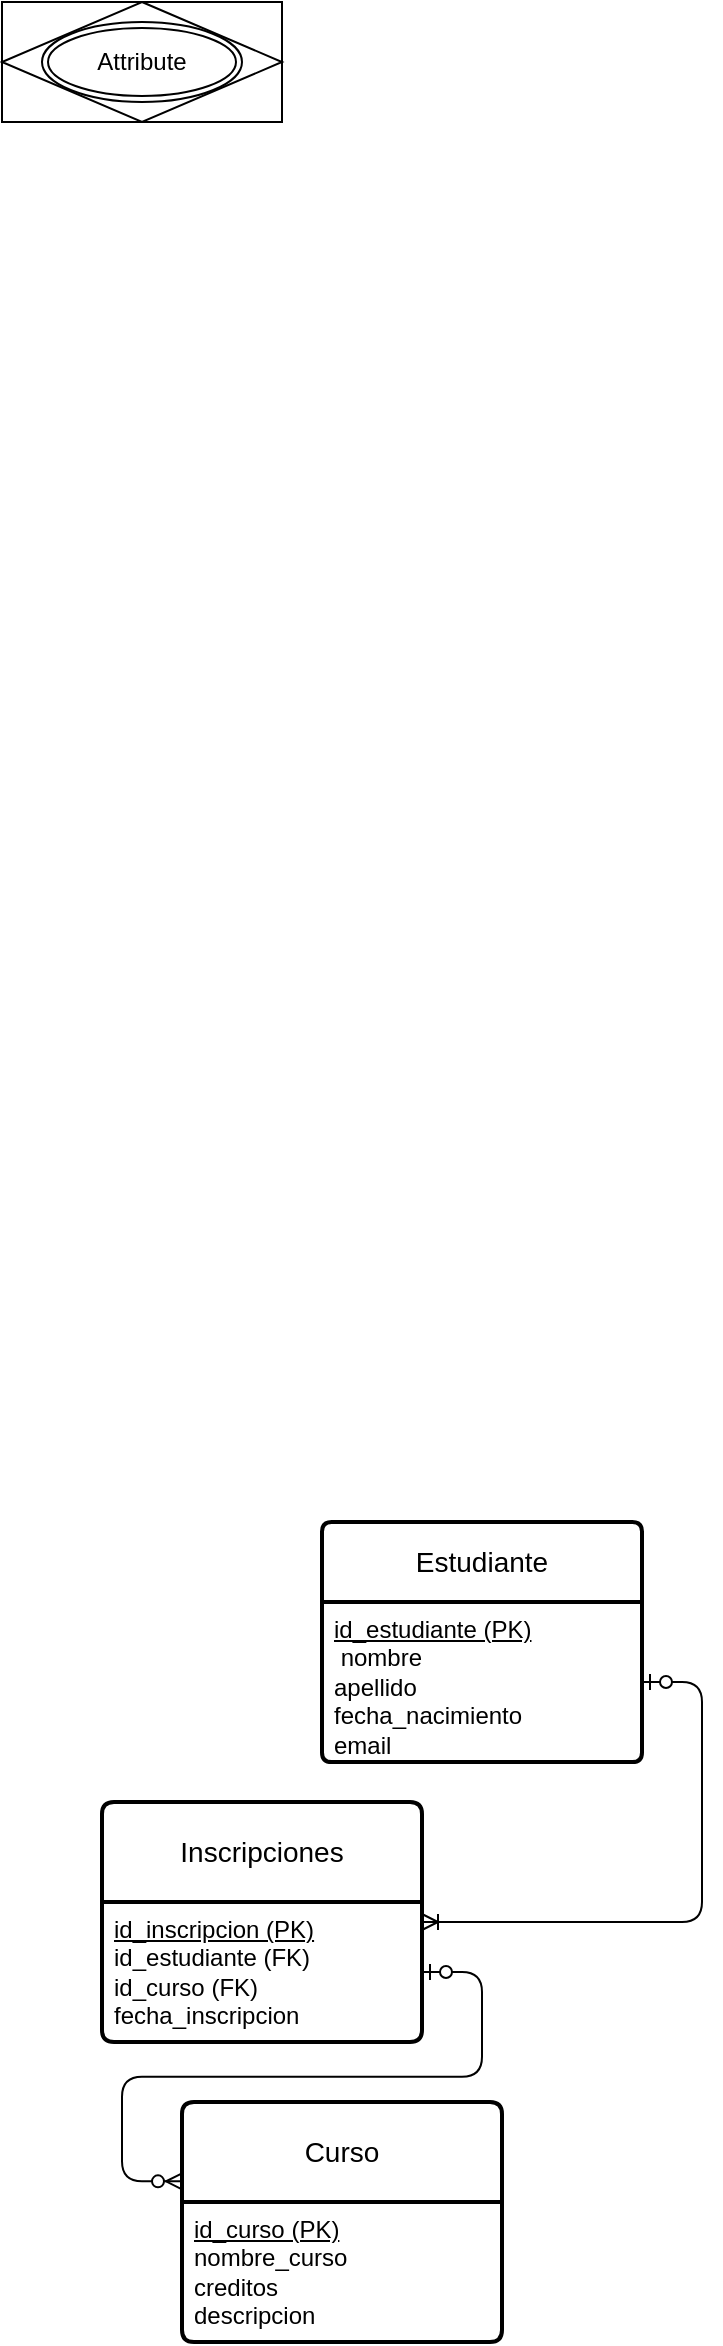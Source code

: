 <mxfile>
    <diagram id="Q_gnbKTeyiXWPWC7qA7N" name="Página-1">
        <mxGraphModel dx="356" dy="227" grid="1" gridSize="10" guides="1" tooltips="1" connect="1" arrows="1" fold="1" page="1" pageScale="1" pageWidth="827" pageHeight="1169" math="0" shadow="0">
            <root>
                <mxCell id="0"/>
                <mxCell id="1" parent="0"/>
                <mxCell id="2" value="Associative&#xa;Entity" style="shape=associativeEntity;whiteSpace=wrap;html=1;align=center;" vertex="1" parent="1">
                    <mxGeometry x="110" y="90" width="140" height="60" as="geometry"/>
                </mxCell>
                <mxCell id="3" value="Attribute" style="ellipse;shape=doubleEllipse;margin=3;whiteSpace=wrap;html=1;align=center;" vertex="1" parent="1">
                    <mxGeometry x="130" y="100" width="100" height="40" as="geometry"/>
                </mxCell>
                <mxCell id="10" value="Estudiante" style="swimlane;childLayout=stackLayout;horizontal=1;startSize=40;horizontalStack=0;rounded=1;fontSize=14;fontStyle=0;strokeWidth=2;resizeParent=0;resizeLast=1;shadow=0;dashed=0;align=center;arcSize=4;whiteSpace=wrap;html=1;" vertex="1" parent="1">
                    <mxGeometry x="270" y="850" width="160" height="120" as="geometry"/>
                </mxCell>
                <mxCell id="11" value="&lt;u&gt;id_estudiante (PK)&lt;/u&gt;&lt;div&gt;&amp;nbsp;nombre&lt;br&gt;apellido&amp;nbsp;&lt;/div&gt;&lt;div&gt;fecha_nacimiento&lt;span style=&quot;background-color: transparent;&quot;&gt;&amp;nbsp;&lt;/span&gt;&lt;/div&gt;&lt;div&gt;&lt;span style=&quot;background-color: transparent;&quot;&gt;email&lt;/span&gt;&lt;/div&gt;" style="align=left;strokeColor=none;fillColor=none;spacingLeft=4;fontSize=12;verticalAlign=top;resizable=0;rotatable=0;part=1;html=1;" vertex="1" parent="10">
                    <mxGeometry y="40" width="160" height="80" as="geometry"/>
                </mxCell>
                <mxCell id="12" value="Curso" style="swimlane;childLayout=stackLayout;horizontal=1;startSize=50;horizontalStack=0;rounded=1;fontSize=14;fontStyle=0;strokeWidth=2;resizeParent=0;resizeLast=1;shadow=0;dashed=0;align=center;arcSize=4;whiteSpace=wrap;html=1;" vertex="1" parent="1">
                    <mxGeometry x="200" y="1140" width="160" height="120" as="geometry"/>
                </mxCell>
                <mxCell id="20" value="&lt;u&gt;id_curso (PK)&lt;br&gt;&lt;/u&gt;nombre_curso&lt;br&gt;creditos&lt;br&gt;descripcion" style="align=left;strokeColor=none;fillColor=none;spacingLeft=4;fontSize=12;verticalAlign=top;resizable=0;rotatable=0;part=1;html=1;" vertex="1" parent="12">
                    <mxGeometry y="50" width="160" height="70" as="geometry"/>
                </mxCell>
                <mxCell id="14" value="Inscripciones" style="swimlane;childLayout=stackLayout;horizontal=1;startSize=50;horizontalStack=0;rounded=1;fontSize=14;fontStyle=0;strokeWidth=2;resizeParent=0;resizeLast=1;shadow=0;dashed=0;align=center;arcSize=4;whiteSpace=wrap;html=1;" vertex="1" parent="1">
                    <mxGeometry x="160" y="990" width="160" height="120" as="geometry"/>
                </mxCell>
                <mxCell id="15" value="&lt;u&gt;id_inscripcion (PK)&lt;br&gt;&lt;/u&gt;id_estudiante (FK)&lt;br&gt;id_curso (FK)&lt;br&gt;fecha_inscripcion" style="align=left;strokeColor=none;fillColor=none;spacingLeft=4;fontSize=12;verticalAlign=top;resizable=0;rotatable=0;part=1;html=1;" vertex="1" parent="14">
                    <mxGeometry y="50" width="160" height="70" as="geometry"/>
                </mxCell>
                <mxCell id="17" value="" style="edgeStyle=entityRelationEdgeStyle;fontSize=12;html=1;endArrow=ERoneToMany;startArrow=ERzeroToOne;" edge="1" parent="1" target="14">
                    <mxGeometry width="100" height="100" relative="1" as="geometry">
                        <mxPoint x="430" y="930" as="sourcePoint"/>
                        <mxPoint x="530" y="830" as="targetPoint"/>
                    </mxGeometry>
                </mxCell>
                <mxCell id="24" value="" style="edgeStyle=entityRelationEdgeStyle;fontSize=12;html=1;endArrow=ERzeroToMany;startArrow=ERzeroToOne;entryX=0.613;entryY=-0.003;entryDx=0;entryDy=0;entryPerimeter=0;exitX=1;exitY=0.5;exitDx=0;exitDy=0;" edge="1" parent="1" source="15">
                    <mxGeometry width="100" height="100" relative="1" as="geometry">
                        <mxPoint x="322.0" y="1030" as="sourcePoint"/>
                        <mxPoint x="200.0" y="1179.68" as="targetPoint"/>
                        <Array as="points">
                            <mxPoint x="271.92" y="1060.04"/>
                            <mxPoint x="211.92" y="1180.04"/>
                            <mxPoint x="241.92" y="1160.04"/>
                        </Array>
                    </mxGeometry>
                </mxCell>
            </root>
        </mxGraphModel>
    </diagram>
</mxfile>